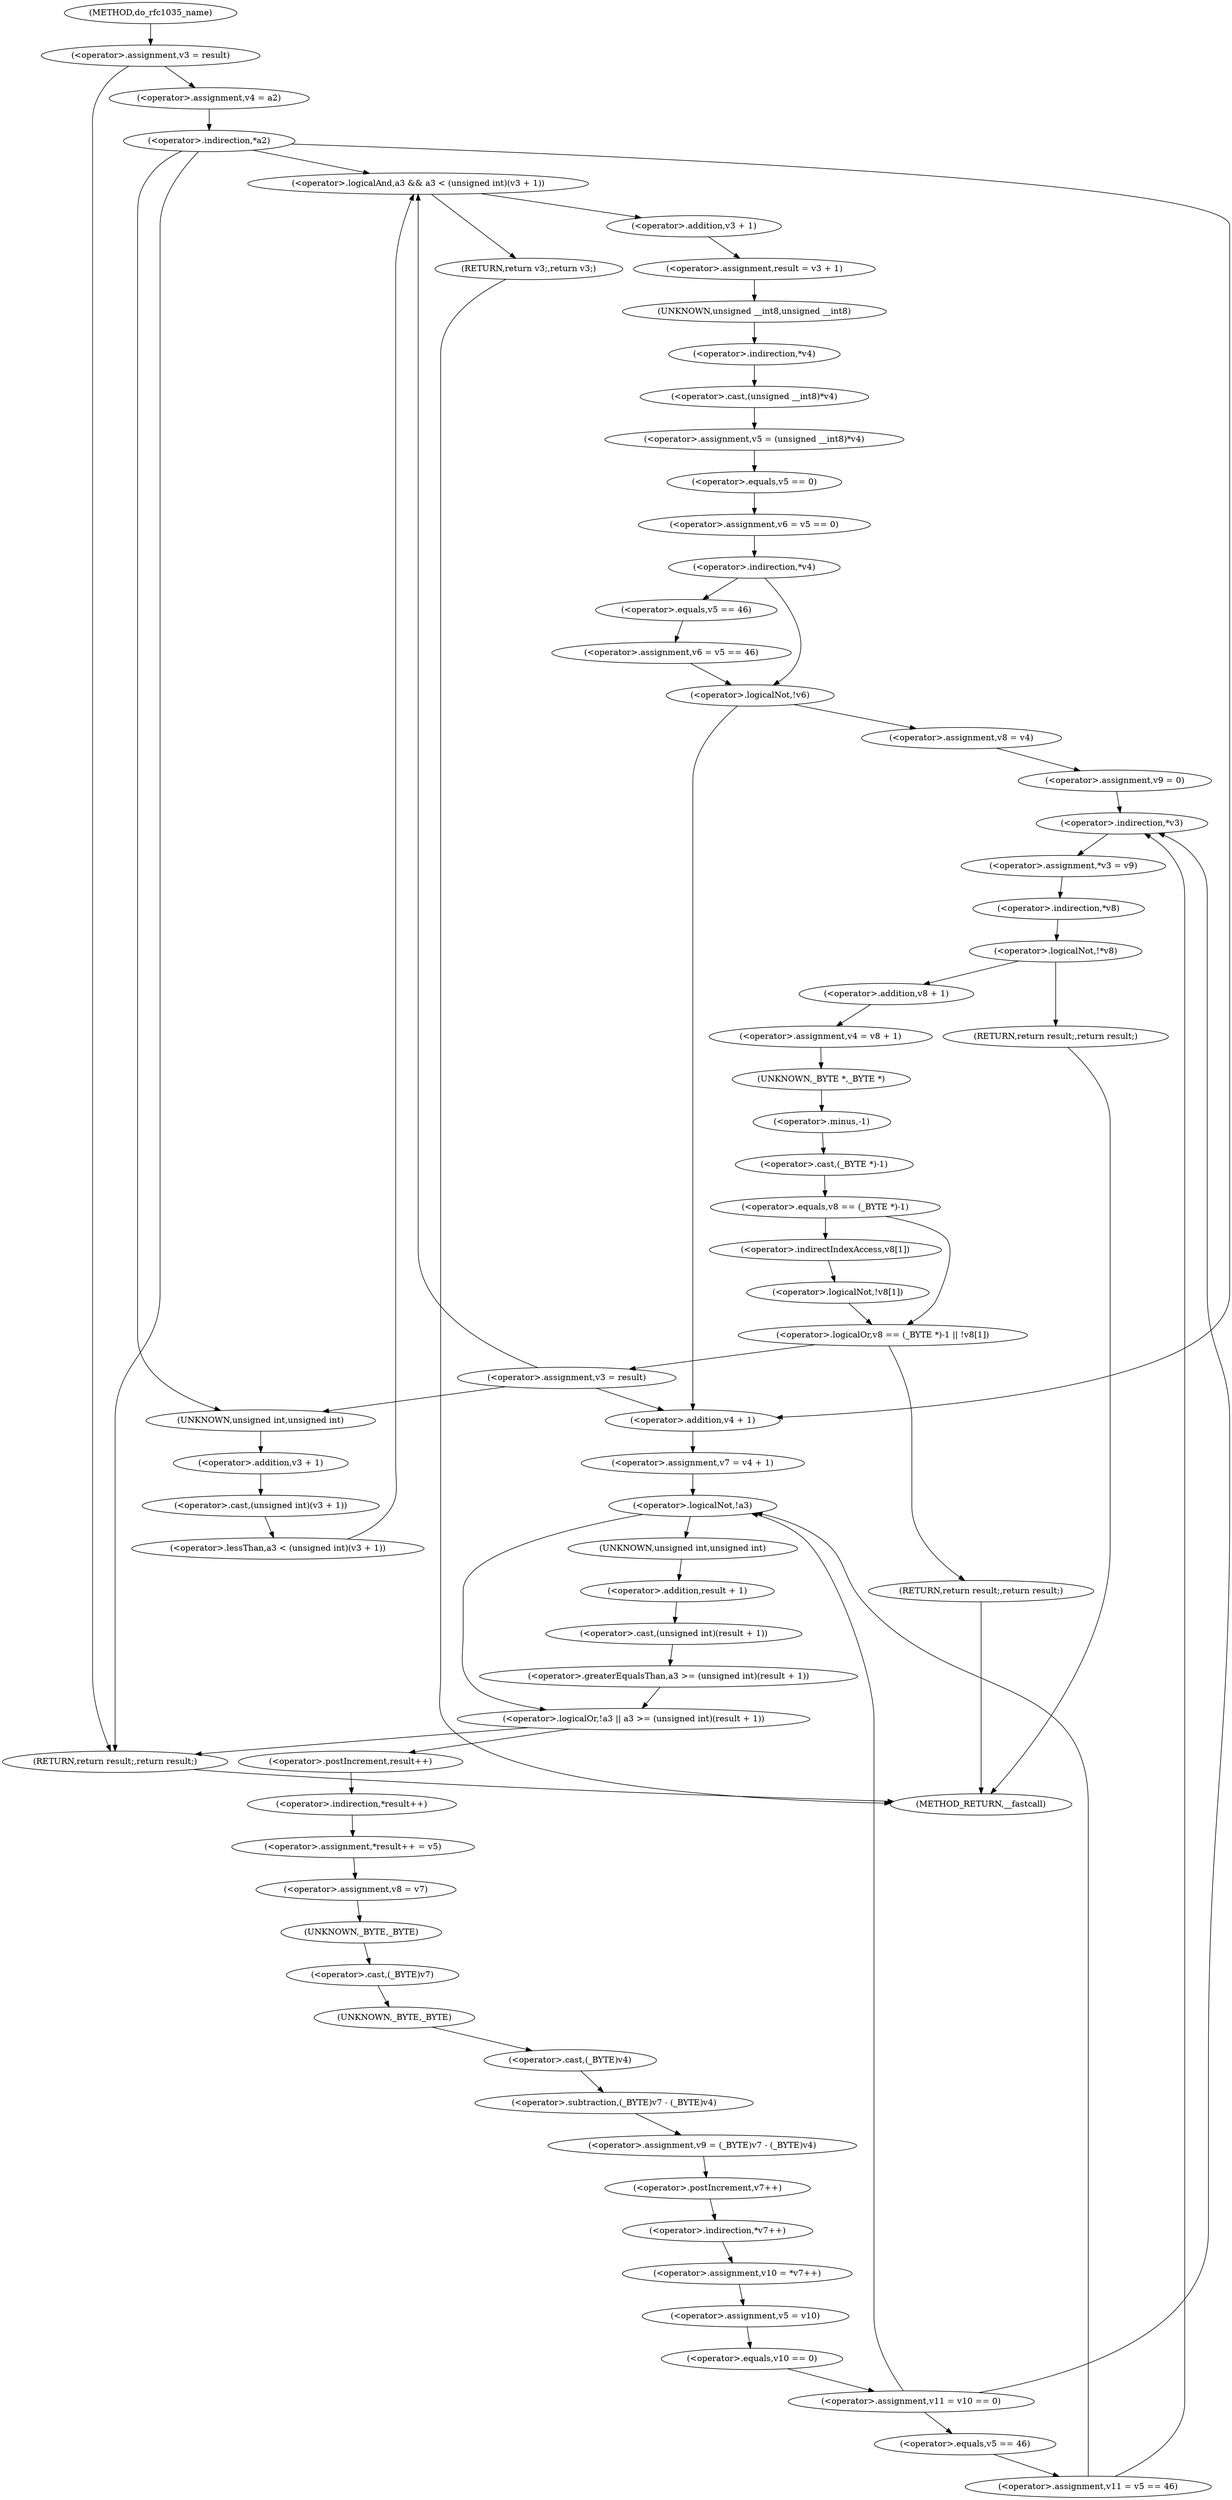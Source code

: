 digraph do_rfc1035_name {  
"1000124" [label = "(<operator>.assignment,v3 = result)" ]
"1000130" [label = "(<operator>.assignment,v4 = a2)" ]
"1000134" [label = "(<operator>.indirection,*a2)" ]
"1000141" [label = "(<operator>.logicalAnd,a3 && a3 < (unsigned int)(v3 + 1))" ]
"1000143" [label = "(<operator>.lessThan,a3 < (unsigned int)(v3 + 1))" ]
"1000145" [label = "(<operator>.cast,(unsigned int)(v3 + 1))" ]
"1000146" [label = "(UNKNOWN,unsigned int,unsigned int)" ]
"1000147" [label = "(<operator>.addition,v3 + 1)" ]
"1000150" [label = "(RETURN,return v3;,return v3;)" ]
"1000152" [label = "(<operator>.assignment,result = v3 + 1)" ]
"1000154" [label = "(<operator>.addition,v3 + 1)" ]
"1000157" [label = "(<operator>.assignment,v5 = (unsigned __int8)*v4)" ]
"1000159" [label = "(<operator>.cast,(unsigned __int8)*v4)" ]
"1000160" [label = "(UNKNOWN,unsigned __int8,unsigned __int8)" ]
"1000161" [label = "(<operator>.indirection,*v4)" ]
"1000163" [label = "(<operator>.assignment,v6 = v5 == 0)" ]
"1000165" [label = "(<operator>.equals,v5 == 0)" ]
"1000169" [label = "(<operator>.indirection,*v4)" ]
"1000171" [label = "(<operator>.assignment,v6 = v5 == 46)" ]
"1000173" [label = "(<operator>.equals,v5 == 46)" ]
"1000177" [label = "(<operator>.logicalNot,!v6)" ]
"1000180" [label = "(<operator>.assignment,v8 = v4)" ]
"1000183" [label = "(<operator>.assignment,v9 = 0)" ]
"1000187" [label = "(<operator>.assignment,*v3 = v9)" ]
"1000188" [label = "(<operator>.indirection,*v3)" ]
"1000192" [label = "(<operator>.logicalNot,!*v8)" ]
"1000193" [label = "(<operator>.indirection,*v8)" ]
"1000195" [label = "(RETURN,return result;,return result;)" ]
"1000197" [label = "(<operator>.assignment,v4 = v8 + 1)" ]
"1000199" [label = "(<operator>.addition,v8 + 1)" ]
"1000203" [label = "(<operator>.logicalOr,v8 == (_BYTE *)-1 || !v8[1])" ]
"1000204" [label = "(<operator>.equals,v8 == (_BYTE *)-1)" ]
"1000206" [label = "(<operator>.cast,(_BYTE *)-1)" ]
"1000207" [label = "(UNKNOWN,_BYTE *,_BYTE *)" ]
"1000208" [label = "(<operator>.minus,-1)" ]
"1000210" [label = "(<operator>.logicalNot,!v8[1])" ]
"1000211" [label = "(<operator>.indirectIndexAccess,v8[1])" ]
"1000214" [label = "(RETURN,return result;,return result;)" ]
"1000216" [label = "(<operator>.assignment,v3 = result)" ]
"1000219" [label = "(<operator>.assignment,v7 = v4 + 1)" ]
"1000221" [label = "(<operator>.addition,v4 + 1)" ]
"1000225" [label = "(<operator>.logicalOr,!a3 || a3 >= (unsigned int)(result + 1))" ]
"1000226" [label = "(<operator>.logicalNot,!a3)" ]
"1000228" [label = "(<operator>.greaterEqualsThan,a3 >= (unsigned int)(result + 1))" ]
"1000230" [label = "(<operator>.cast,(unsigned int)(result + 1))" ]
"1000231" [label = "(UNKNOWN,unsigned int,unsigned int)" ]
"1000232" [label = "(<operator>.addition,result + 1)" ]
"1000236" [label = "(<operator>.assignment,*result++ = v5)" ]
"1000237" [label = "(<operator>.indirection,*result++)" ]
"1000238" [label = "(<operator>.postIncrement,result++)" ]
"1000241" [label = "(<operator>.assignment,v8 = v7)" ]
"1000244" [label = "(<operator>.assignment,v9 = (_BYTE)v7 - (_BYTE)v4)" ]
"1000246" [label = "(<operator>.subtraction,(_BYTE)v7 - (_BYTE)v4)" ]
"1000247" [label = "(<operator>.cast,(_BYTE)v7)" ]
"1000248" [label = "(UNKNOWN,_BYTE,_BYTE)" ]
"1000250" [label = "(<operator>.cast,(_BYTE)v4)" ]
"1000251" [label = "(UNKNOWN,_BYTE,_BYTE)" ]
"1000253" [label = "(<operator>.assignment,v10 = *v7++)" ]
"1000255" [label = "(<operator>.indirection,*v7++)" ]
"1000256" [label = "(<operator>.postIncrement,v7++)" ]
"1000258" [label = "(<operator>.assignment,v5 = v10)" ]
"1000261" [label = "(<operator>.assignment,v11 = v10 == 0)" ]
"1000263" [label = "(<operator>.equals,v10 == 0)" ]
"1000268" [label = "(<operator>.assignment,v11 = v5 == 46)" ]
"1000270" [label = "(<operator>.equals,v5 == 46)" ]
"1000276" [label = "(RETURN,return result;,return result;)" ]
"1000110" [label = "(METHOD,do_rfc1035_name)" ]
"1000278" [label = "(METHOD_RETURN,__fastcall)" ]
  "1000124" -> "1000130" 
  "1000124" -> "1000276" 
  "1000130" -> "1000134" 
  "1000134" -> "1000141" 
  "1000134" -> "1000146" 
  "1000134" -> "1000221" 
  "1000134" -> "1000276" 
  "1000141" -> "1000150" 
  "1000141" -> "1000154" 
  "1000143" -> "1000141" 
  "1000145" -> "1000143" 
  "1000146" -> "1000147" 
  "1000147" -> "1000145" 
  "1000150" -> "1000278" 
  "1000152" -> "1000160" 
  "1000154" -> "1000152" 
  "1000157" -> "1000165" 
  "1000159" -> "1000157" 
  "1000160" -> "1000161" 
  "1000161" -> "1000159" 
  "1000163" -> "1000169" 
  "1000165" -> "1000163" 
  "1000169" -> "1000173" 
  "1000169" -> "1000177" 
  "1000171" -> "1000177" 
  "1000173" -> "1000171" 
  "1000177" -> "1000221" 
  "1000177" -> "1000180" 
  "1000180" -> "1000183" 
  "1000183" -> "1000188" 
  "1000187" -> "1000193" 
  "1000188" -> "1000187" 
  "1000192" -> "1000195" 
  "1000192" -> "1000199" 
  "1000193" -> "1000192" 
  "1000195" -> "1000278" 
  "1000197" -> "1000207" 
  "1000199" -> "1000197" 
  "1000203" -> "1000214" 
  "1000203" -> "1000216" 
  "1000204" -> "1000203" 
  "1000204" -> "1000211" 
  "1000206" -> "1000204" 
  "1000207" -> "1000208" 
  "1000208" -> "1000206" 
  "1000210" -> "1000203" 
  "1000211" -> "1000210" 
  "1000214" -> "1000278" 
  "1000216" -> "1000141" 
  "1000216" -> "1000146" 
  "1000216" -> "1000221" 
  "1000219" -> "1000226" 
  "1000221" -> "1000219" 
  "1000225" -> "1000238" 
  "1000225" -> "1000276" 
  "1000226" -> "1000225" 
  "1000226" -> "1000231" 
  "1000228" -> "1000225" 
  "1000230" -> "1000228" 
  "1000231" -> "1000232" 
  "1000232" -> "1000230" 
  "1000236" -> "1000241" 
  "1000237" -> "1000236" 
  "1000238" -> "1000237" 
  "1000241" -> "1000248" 
  "1000244" -> "1000256" 
  "1000246" -> "1000244" 
  "1000247" -> "1000251" 
  "1000248" -> "1000247" 
  "1000250" -> "1000246" 
  "1000251" -> "1000250" 
  "1000253" -> "1000258" 
  "1000255" -> "1000253" 
  "1000256" -> "1000255" 
  "1000258" -> "1000263" 
  "1000261" -> "1000270" 
  "1000261" -> "1000226" 
  "1000261" -> "1000188" 
  "1000263" -> "1000261" 
  "1000268" -> "1000226" 
  "1000268" -> "1000188" 
  "1000270" -> "1000268" 
  "1000276" -> "1000278" 
  "1000110" -> "1000124" 
}
